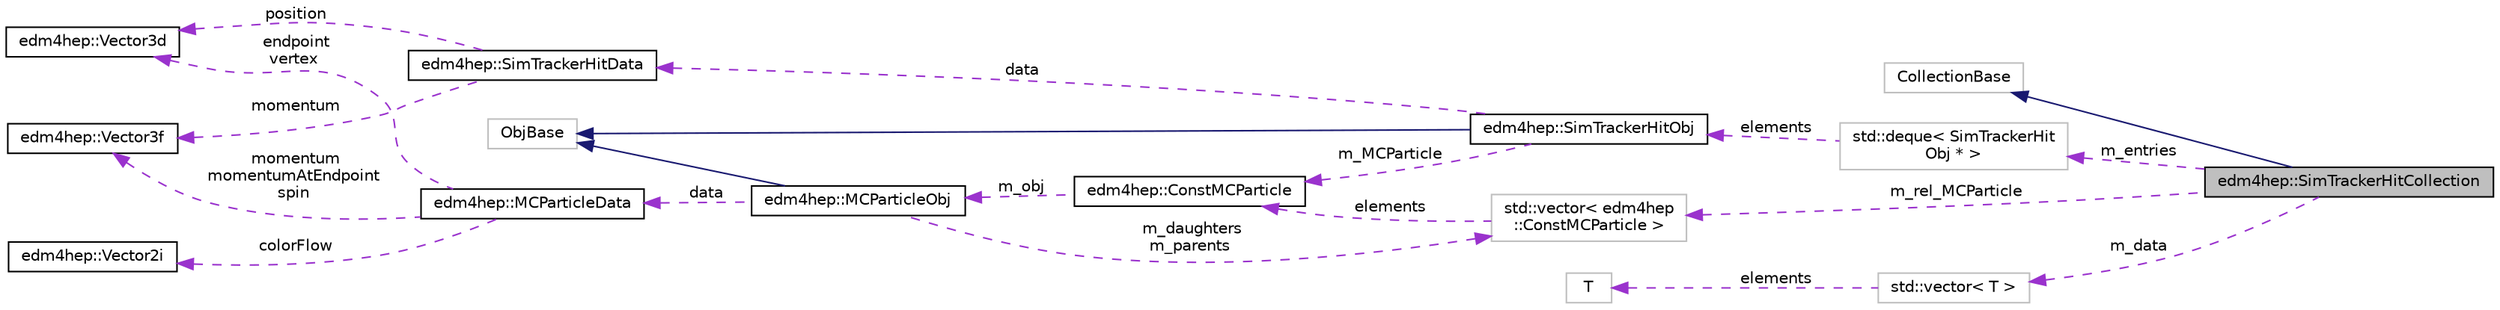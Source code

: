 digraph "edm4hep::SimTrackerHitCollection"
{
 // LATEX_PDF_SIZE
  edge [fontname="Helvetica",fontsize="10",labelfontname="Helvetica",labelfontsize="10"];
  node [fontname="Helvetica",fontsize="10",shape=record];
  rankdir="LR";
  Node1 [label="edm4hep::SimTrackerHitCollection",height=0.2,width=0.4,color="black", fillcolor="grey75", style="filled", fontcolor="black",tooltip="A Collection is identified by an ID."];
  Node2 -> Node1 [dir="back",color="midnightblue",fontsize="10",style="solid",fontname="Helvetica"];
  Node2 [label="CollectionBase",height=0.2,width=0.4,color="grey75", fillcolor="white", style="filled",tooltip=" "];
  Node3 -> Node1 [dir="back",color="darkorchid3",fontsize="10",style="dashed",label=" m_entries" ,fontname="Helvetica"];
  Node3 [label="std::deque\< SimTrackerHit\lObj * \>",height=0.2,width=0.4,color="grey75", fillcolor="white", style="filled",tooltip=" "];
  Node4 -> Node3 [dir="back",color="darkorchid3",fontsize="10",style="dashed",label=" elements" ,fontname="Helvetica"];
  Node4 [label="edm4hep::SimTrackerHitObj",height=0.2,width=0.4,color="black", fillcolor="white", style="filled",URL="$classedm4hep_1_1_sim_tracker_hit_obj.html",tooltip=" "];
  Node5 -> Node4 [dir="back",color="midnightblue",fontsize="10",style="solid",fontname="Helvetica"];
  Node5 [label="ObjBase",height=0.2,width=0.4,color="grey75", fillcolor="white", style="filled",tooltip=" "];
  Node6 -> Node4 [dir="back",color="darkorchid3",fontsize="10",style="dashed",label=" data" ,fontname="Helvetica"];
  Node6 [label="edm4hep::SimTrackerHitData",height=0.2,width=0.4,color="black", fillcolor="white", style="filled",URL="$classedm4hep_1_1_sim_tracker_hit_data.html",tooltip="Simulated tracker hit."];
  Node7 -> Node6 [dir="back",color="darkorchid3",fontsize="10",style="dashed",label=" position" ,fontname="Helvetica"];
  Node7 [label="edm4hep::Vector3d",height=0.2,width=0.4,color="black", fillcolor="white", style="filled",URL="$classedm4hep_1_1_vector3d.html",tooltip=" "];
  Node8 -> Node6 [dir="back",color="darkorchid3",fontsize="10",style="dashed",label=" momentum" ,fontname="Helvetica"];
  Node8 [label="edm4hep::Vector3f",height=0.2,width=0.4,color="black", fillcolor="white", style="filled",URL="$classedm4hep_1_1_vector3f.html",tooltip=" "];
  Node9 -> Node4 [dir="back",color="darkorchid3",fontsize="10",style="dashed",label=" m_MCParticle" ,fontname="Helvetica"];
  Node9 [label="edm4hep::ConstMCParticle",height=0.2,width=0.4,color="black", fillcolor="white", style="filled",URL="$classedm4hep_1_1_const_m_c_particle.html",tooltip="The Monte Carlo particle - based on the lcio::MCParticle."];
  Node10 -> Node9 [dir="back",color="darkorchid3",fontsize="10",style="dashed",label=" m_obj" ,fontname="Helvetica"];
  Node10 [label="edm4hep::MCParticleObj",height=0.2,width=0.4,color="black", fillcolor="white", style="filled",URL="$classedm4hep_1_1_m_c_particle_obj.html",tooltip=" "];
  Node5 -> Node10 [dir="back",color="midnightblue",fontsize="10",style="solid",fontname="Helvetica"];
  Node11 -> Node10 [dir="back",color="darkorchid3",fontsize="10",style="dashed",label=" data" ,fontname="Helvetica"];
  Node11 [label="edm4hep::MCParticleData",height=0.2,width=0.4,color="black", fillcolor="white", style="filled",URL="$classedm4hep_1_1_m_c_particle_data.html",tooltip="The Monte Carlo particle - based on the lcio::MCParticle."];
  Node7 -> Node11 [dir="back",color="darkorchid3",fontsize="10",style="dashed",label=" endpoint\nvertex" ,fontname="Helvetica"];
  Node8 -> Node11 [dir="back",color="darkorchid3",fontsize="10",style="dashed",label=" momentum\nmomentumAtEndpoint\nspin" ,fontname="Helvetica"];
  Node12 -> Node11 [dir="back",color="darkorchid3",fontsize="10",style="dashed",label=" colorFlow" ,fontname="Helvetica"];
  Node12 [label="edm4hep::Vector2i",height=0.2,width=0.4,color="black", fillcolor="white", style="filled",URL="$classedm4hep_1_1_vector2i.html",tooltip=" "];
  Node13 -> Node10 [dir="back",color="darkorchid3",fontsize="10",style="dashed",label=" m_daughters\nm_parents" ,fontname="Helvetica"];
  Node13 [label="std::vector\< edm4hep\l::ConstMCParticle \>",height=0.2,width=0.4,color="grey75", fillcolor="white", style="filled",tooltip=" "];
  Node9 -> Node13 [dir="back",color="darkorchid3",fontsize="10",style="dashed",label=" elements" ,fontname="Helvetica"];
  Node13 -> Node1 [dir="back",color="darkorchid3",fontsize="10",style="dashed",label=" m_rel_MCParticle" ,fontname="Helvetica"];
  Node14 -> Node1 [dir="back",color="darkorchid3",fontsize="10",style="dashed",label=" m_data" ,fontname="Helvetica"];
  Node14 [label="std::vector\< T \>",height=0.2,width=0.4,color="grey75", fillcolor="white", style="filled",tooltip="STL class."];
  Node15 -> Node14 [dir="back",color="darkorchid3",fontsize="10",style="dashed",label=" elements" ,fontname="Helvetica"];
  Node15 [label="T",height=0.2,width=0.4,color="grey75", fillcolor="white", style="filled",tooltip=" "];
}
